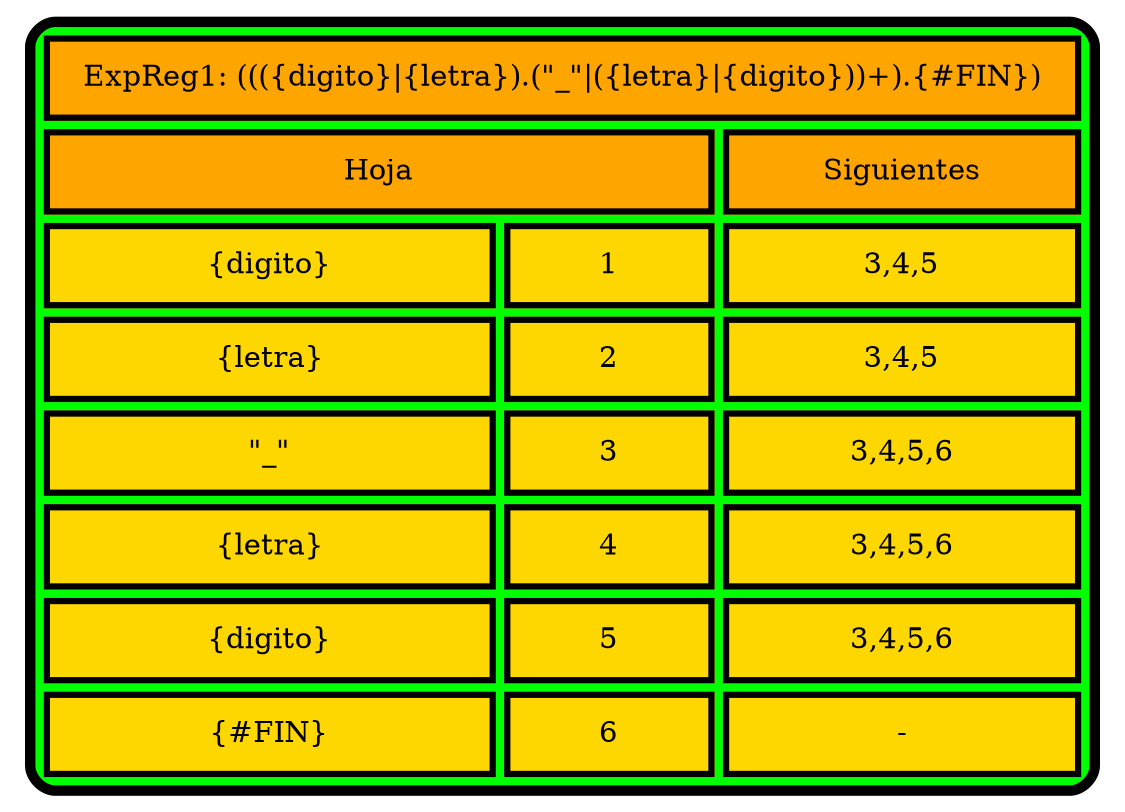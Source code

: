 digraph G { 
  label=<
 <TABLE border="5" cellspacing="4" cellpadding="10" style="rounded" bgcolor="green" gradientangle="315">
<TR>
<TD border="3"  colspan="4" bgcolor="orange">ExpReg1: ((({digito}|{letra}).("_"|({letra}|{digito}))+).{#FIN})</TD>
</TR><TR>
<TD border="3"  colspan="2" bgcolor="orange">Hoja</TD>
<TD border="3"  colspan="2" bgcolor="orange">Siguientes</TD>
</TR><TR>
<TD border="3"  bgcolor="gold">{digito}</TD>
<TD border="3"  bgcolor="gold">1</TD>
<TD border="3"  colspan="2" bgcolor="gold">3,4,5</TD>
</TR><TR>
<TD border="3"  bgcolor="gold">{letra}</TD>
<TD border="3"  bgcolor="gold">2</TD>
<TD border="3"  colspan="2" bgcolor="gold">3,4,5</TD>
</TR><TR>
<TD border="3"  bgcolor="gold">"_"</TD>
<TD border="3"  bgcolor="gold">3</TD>
<TD border="3"  colspan="2" bgcolor="gold">3,4,5,6</TD>
</TR><TR>
<TD border="3"  bgcolor="gold">{letra}</TD>
<TD border="3"  bgcolor="gold">4</TD>
<TD border="3"  colspan="2" bgcolor="gold">3,4,5,6</TD>
</TR><TR>
<TD border="3"  bgcolor="gold">{digito}</TD>
<TD border="3"  bgcolor="gold">5</TD>
<TD border="3"  colspan="2" bgcolor="gold">3,4,5,6</TD>
</TR><TR>
<TD border="3"  bgcolor="gold">{#FIN}</TD>
<TD border="3"  bgcolor="gold">6</TD>
<TD border="3"  colspan="2" bgcolor="gold">-</TD>
</TR></TABLE>>


}